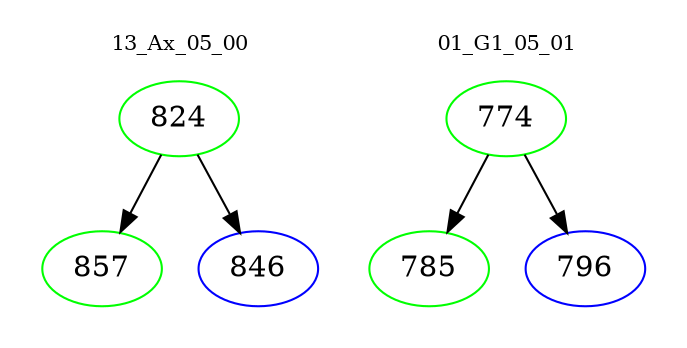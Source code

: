 digraph{
subgraph cluster_0 {
color = white
label = "13_Ax_05_00";
fontsize=10;
T0_824 [label="824", color="green"]
T0_824 -> T0_857 [color="black"]
T0_857 [label="857", color="green"]
T0_824 -> T0_846 [color="black"]
T0_846 [label="846", color="blue"]
}
subgraph cluster_1 {
color = white
label = "01_G1_05_01";
fontsize=10;
T1_774 [label="774", color="green"]
T1_774 -> T1_785 [color="black"]
T1_785 [label="785", color="green"]
T1_774 -> T1_796 [color="black"]
T1_796 [label="796", color="blue"]
}
}
